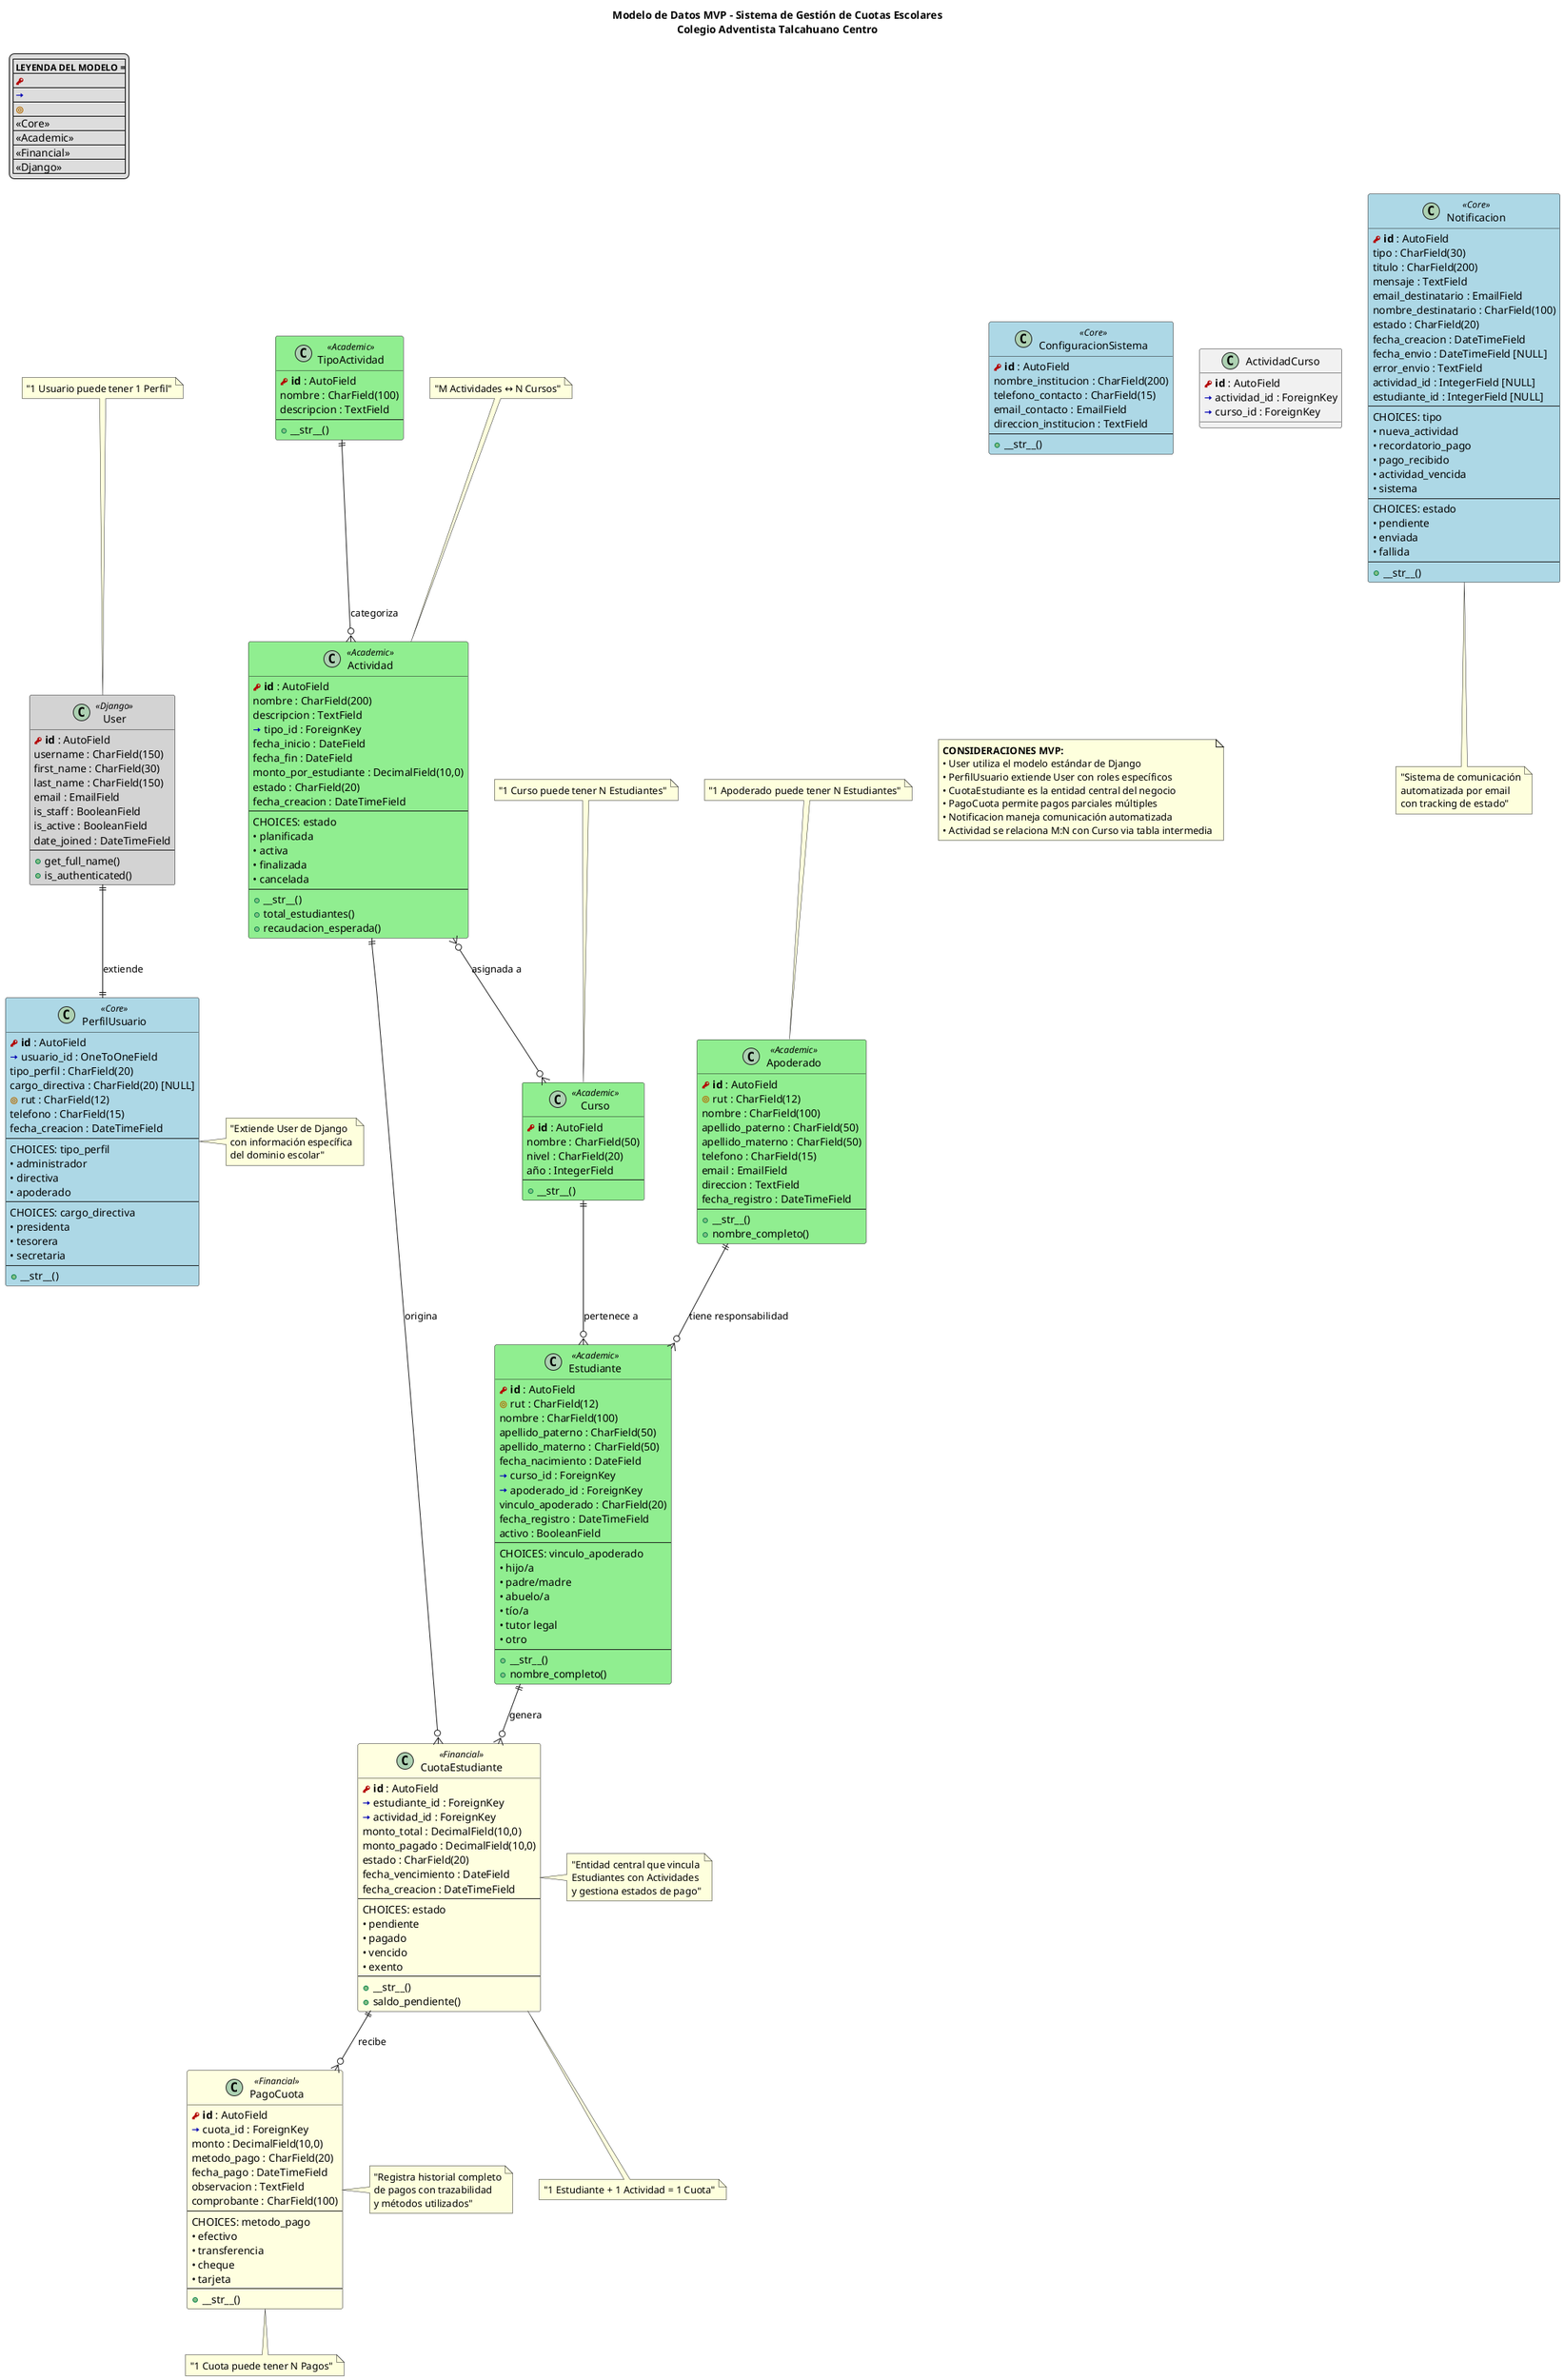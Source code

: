 @startuml ModeloDatos_MVP_PlataformaEscolar

!define PRIMARY_KEY(x) <b><color:#b30000><&key></color> x</b>
!define FOREIGN_KEY(x) <color:#0000b3><&arrow-right></color> x
!define UNIQUE(x) <color:#b36b00><&target></color> x

title Modelo de Datos MVP - Sistema de Gestión de Cuotas Escolares\nColegio Adventista Talcahuano Centro

' Configuración de colores
skinparam class {
    BackgroundColor<<Core>> LightBlue
    BackgroundColor<<Academic>> LightGreen  
    BackgroundColor<<Financial>> LightYellow
    BackgroundColor<<Django>> LightGray
}

' ENTIDADES CORE DEL SISTEMA
class User <<Django>> {
    PRIMARY_KEY(id) : AutoField
    username : CharField(150)
    first_name : CharField(30)
    last_name : CharField(150)
    email : EmailField
    is_staff : BooleanField
    is_active : BooleanField
    date_joined : DateTimeField
    --
    + get_full_name()
    + is_authenticated()
}

class PerfilUsuario <<Core>> {
    PRIMARY_KEY(id) : AutoField
    FOREIGN_KEY(usuario_id) : OneToOneField
    tipo_perfil : CharField(20)
    cargo_directiva : CharField(20) [NULL]
    UNIQUE(rut) : CharField(12)
    telefono : CharField(15)
    fecha_creacion : DateTimeField
    --
    CHOICES: tipo_perfil
    • administrador
    • directiva  
    • apoderado
    --
    CHOICES: cargo_directiva
    • presidenta
    • tesorera
    • secretaria
    --
    + __str__()
}

class ConfiguracionSistema <<Core>> {
    PRIMARY_KEY(id) : AutoField
    nombre_institucion : CharField(200)
    telefono_contacto : CharField(15)
    email_contacto : EmailField
    direccion_institucion : TextField
    --
    + __str__()
}

' ENTIDADES ACADÉMICAS
class Curso <<Academic>> {
    PRIMARY_KEY(id) : AutoField
    nombre : CharField(50)
    nivel : CharField(20)
    año : IntegerField
    --
    + __str__()
}

class Apoderado <<Academic>> {
    PRIMARY_KEY(id) : AutoField
    UNIQUE(rut) : CharField(12)
    nombre : CharField(100)
    apellido_paterno : CharField(50)
    apellido_materno : CharField(50)
    telefono : CharField(15)
    email : EmailField
    direccion : TextField
    fecha_registro : DateTimeField
    --
    + __str__()
    + nombre_completo()
}

class Estudiante <<Academic>> {
    PRIMARY_KEY(id) : AutoField
    UNIQUE(rut) : CharField(12)
    nombre : CharField(100)
    apellido_paterno : CharField(50)
    apellido_materno : CharField(50)
    fecha_nacimiento : DateField
    FOREIGN_KEY(curso_id) : ForeignKey
    FOREIGN_KEY(apoderado_id) : ForeignKey
    vinculo_apoderado : CharField(20)
    fecha_registro : DateTimeField
    activo : BooleanField
    --
    CHOICES: vinculo_apoderado
    • hijo/a
    • padre/madre
    • abuelo/a
    • tío/a
    • tutor legal
    • otro
    --
    + __str__()
    + nombre_completo()
}

' ENTIDADES DE ACTIVIDADES
class TipoActividad <<Academic>> {
    PRIMARY_KEY(id) : AutoField
    nombre : CharField(100)
    descripcion : TextField
    --
    + __str__()
}

class Actividad <<Academic>> {
    PRIMARY_KEY(id) : AutoField
    nombre : CharField(200)
    descripcion : TextField
    FOREIGN_KEY(tipo_id) : ForeignKey
    fecha_inicio : DateField
    fecha_fin : DateField
    monto_por_estudiante : DecimalField(10,0)
    estado : CharField(20)
    fecha_creacion : DateTimeField
    --
    CHOICES: estado
    • planificada
    • activa
    • finalizada
    • cancelada
    --
    + __str__()
    + total_estudiantes()
    + recaudacion_esperada()
}

' ENTIDADES FINANCIERAS
class CuotaEstudiante <<Financial>> {
    PRIMARY_KEY(id) : AutoField
    FOREIGN_KEY(estudiante_id) : ForeignKey
    FOREIGN_KEY(actividad_id) : ForeignKey
    monto_total : DecimalField(10,0)
    monto_pagado : DecimalField(10,0)
    estado : CharField(20)
    fecha_vencimiento : DateField
    fecha_creacion : DateTimeField
    --
    CHOICES: estado
    • pendiente
    • pagado
    • vencido
    • exento
    --
    + __str__()
    + saldo_pendiente()
}

class PagoCuota <<Financial>> {
    PRIMARY_KEY(id) : AutoField
    FOREIGN_KEY(cuota_id) : ForeignKey
    monto : DecimalField(10,0)
    metodo_pago : CharField(20)
    fecha_pago : DateTimeField
    observacion : TextField
    comprobante : CharField(100)
    --
    CHOICES: metodo_pago
    • efectivo
    • transferencia
    • cheque
    • tarjeta
    --
    + __str__()
}

class Notificacion <<Core>> {
    PRIMARY_KEY(id) : AutoField
    tipo : CharField(30)
    titulo : CharField(200)
    mensaje : TextField
    email_destinatario : EmailField
    nombre_destinatario : CharField(100)
    estado : CharField(20)
    fecha_creacion : DateTimeField
    fecha_envio : DateTimeField [NULL]
    error_envio : TextField
    actividad_id : IntegerField [NULL]
    estudiante_id : IntegerField [NULL]
    --
    CHOICES: tipo
    • nueva_actividad
    • recordatorio_pago
    • pago_recibido
    • actividad_vencida
    • sistema
    --
    CHOICES: estado
    • pendiente
    • enviada
    • fallida
    --
    + __str__()
}

' TABLA INTERMEDIA MANY-TO-MANY
class ActividadCurso {
    PRIMARY_KEY(id) : AutoField
    FOREIGN_KEY(actividad_id) : ForeignKey
    FOREIGN_KEY(curso_id) : ForeignKey
}

' RELACIONES PRINCIPALES
User ||--|| PerfilUsuario : "extiende"
Apoderado ||--o{ Estudiante : "tiene responsabilidad"
Curso ||--o{ Estudiante : "pertenece a"
TipoActividad ||--o{ Actividad : "categoriza"
Actividad }o--o{ Curso : "asignada a"
Estudiante ||--o{ CuotaEstudiante : "genera"
Actividad ||--o{ CuotaEstudiante : "origina"
CuotaEstudiante ||--o{ PagoCuota : "recibe"

' RELACIONES ADICIONALES
note right of PerfilUsuario : "Extiende User de Django\ncon información específica\ndel dominio escolar"

note right of CuotaEstudiante : "Entidad central que vincula\nEstudiantes con Actividades\ny gestiona estados de pago"

note right of PagoCuota : "Registra historial completo\nde pagos con trazabilidad\ny métodos utilizados"

note bottom of Notificacion : "Sistema de comunicación\nautomatizada por email\ncon tracking de estado"

' CARDINALIDADES
note top of User : "1 Usuario puede tener 1 Perfil"
note top of Apoderado : "1 Apoderado puede tener N Estudiantes"
note top of Curso : "1 Curso puede tener N Estudiantes"
note top of Actividad : "M Actividades ↔ N Cursos"
note bottom of CuotaEstudiante : "1 Estudiante + 1 Actividad = 1 Cuota"
note bottom of PagoCuota : "1 Cuota puede tener N Pagos"

' LEYENDA
legend top left
|= <size:12><b>LEYENDA DEL MODELO</b> =|
| <color:#b30000><&key></color> | Clave Primaria |
| <color:#0000b3><&arrow-right></color> | Clave Foránea |
| <color:#b36b00><&target></color> | Campo Único |
| <<Core>> | Entidades del sistema |
| <<Academic>> | Entidades académicas |
| <<Financial>> | Entidades financieras |
| <<Django>> | Entidades de Django |
endlegend

' NOTAS DE IMPLEMENTACIÓN
note as N1
<b>CONSIDERACIONES MVP:</b>
• User utiliza el modelo estándar de Django
• PerfilUsuario extiende User con roles específicos
• CuotaEstudiante es la entidad central del negocio
• PagoCuota permite pagos parciales múltiples
• Notificacion maneja comunicación automatizada
• Actividad se relaciona M:N con Curso via tabla intermedia
end note

@enduml
